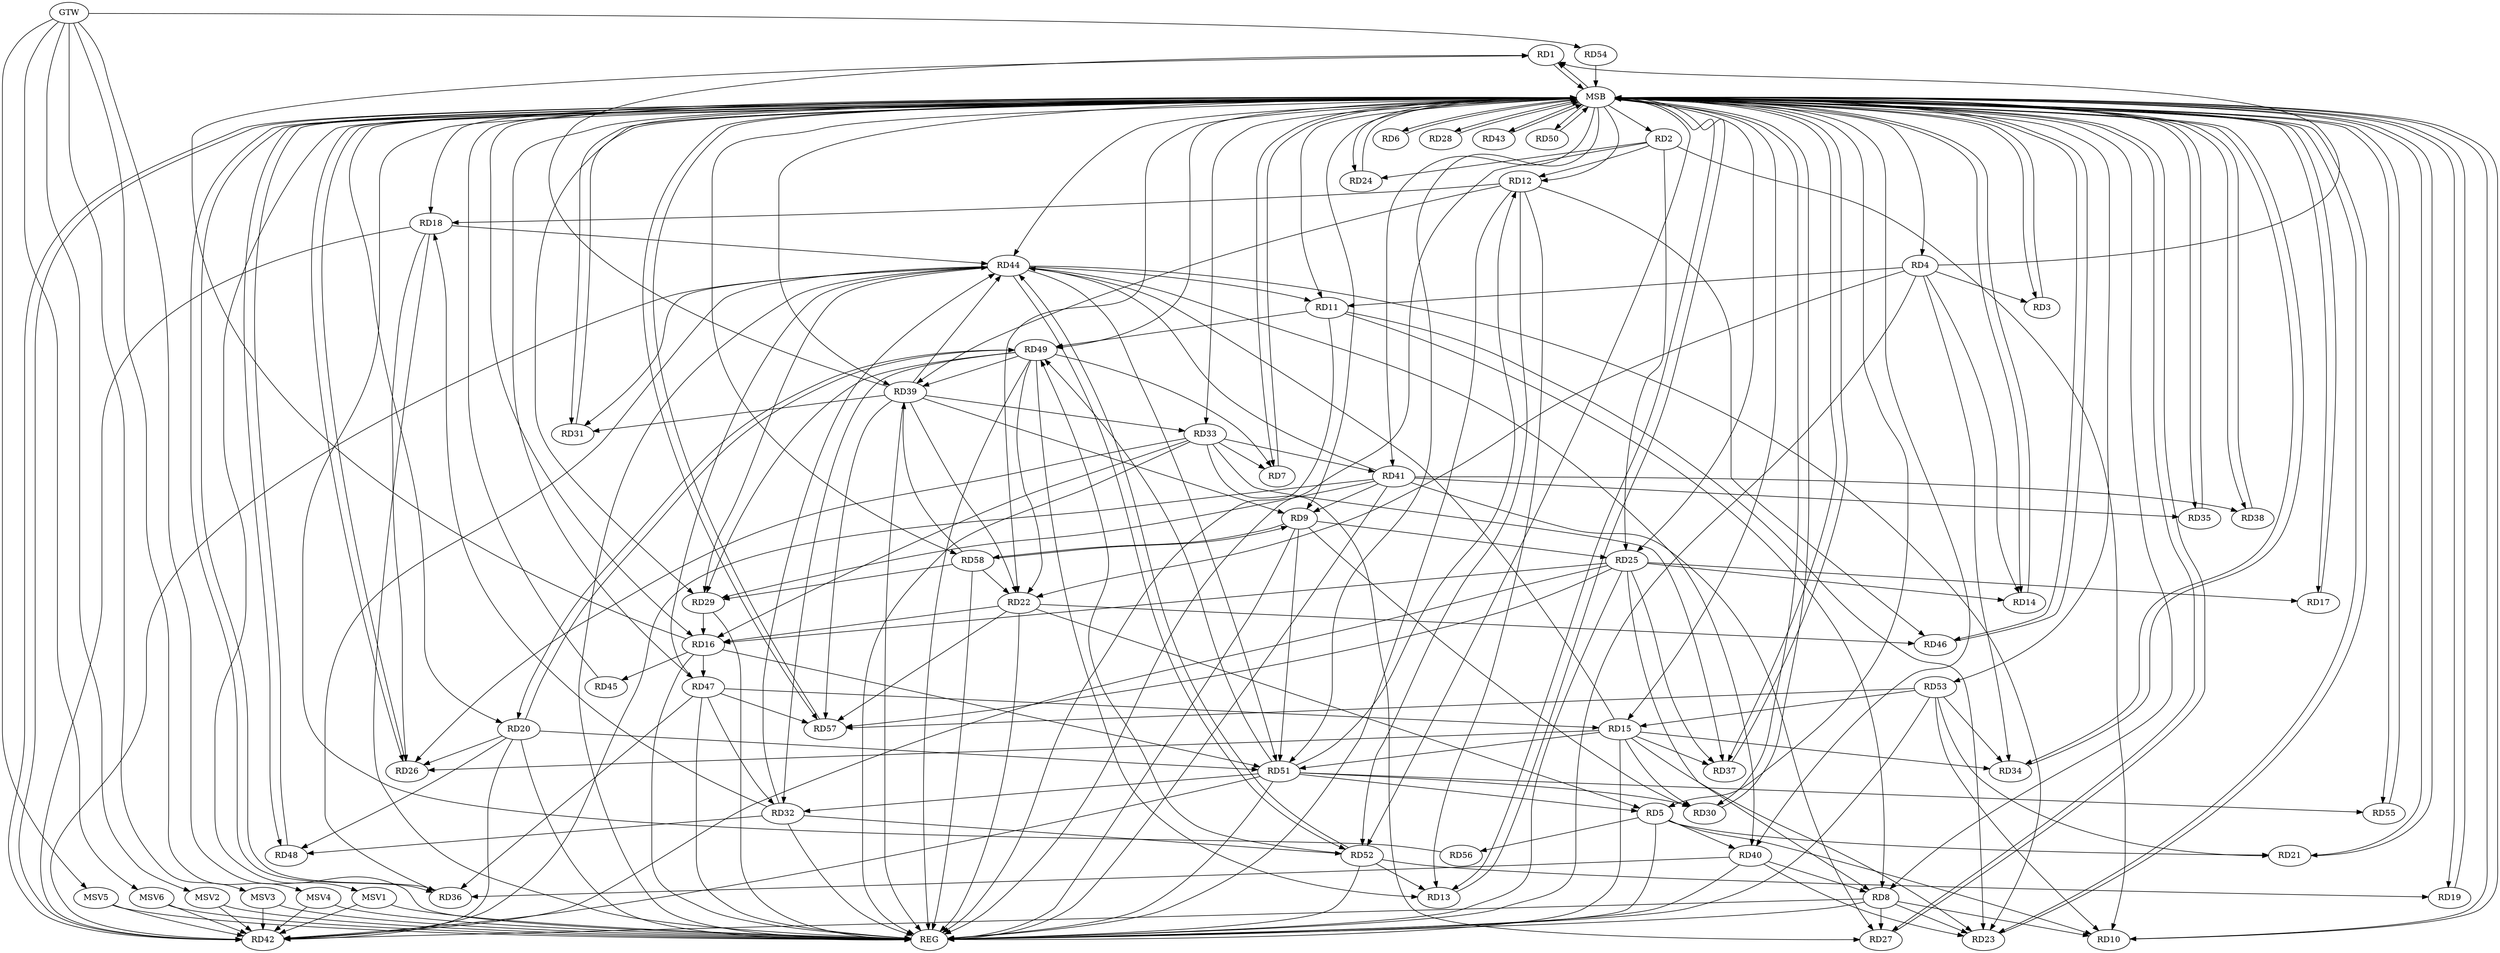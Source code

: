 strict digraph G {
  RD1 [ label="RD1" ];
  RD2 [ label="RD2" ];
  RD3 [ label="RD3" ];
  RD4 [ label="RD4" ];
  RD5 [ label="RD5" ];
  RD6 [ label="RD6" ];
  RD7 [ label="RD7" ];
  RD8 [ label="RD8" ];
  RD9 [ label="RD9" ];
  RD10 [ label="RD10" ];
  RD11 [ label="RD11" ];
  RD12 [ label="RD12" ];
  RD13 [ label="RD13" ];
  RD14 [ label="RD14" ];
  RD15 [ label="RD15" ];
  RD16 [ label="RD16" ];
  RD17 [ label="RD17" ];
  RD18 [ label="RD18" ];
  RD19 [ label="RD19" ];
  RD20 [ label="RD20" ];
  RD21 [ label="RD21" ];
  RD22 [ label="RD22" ];
  RD23 [ label="RD23" ];
  RD24 [ label="RD24" ];
  RD25 [ label="RD25" ];
  RD26 [ label="RD26" ];
  RD27 [ label="RD27" ];
  RD28 [ label="RD28" ];
  RD29 [ label="RD29" ];
  RD30 [ label="RD30" ];
  RD31 [ label="RD31" ];
  RD32 [ label="RD32" ];
  RD33 [ label="RD33" ];
  RD34 [ label="RD34" ];
  RD35 [ label="RD35" ];
  RD36 [ label="RD36" ];
  RD37 [ label="RD37" ];
  RD38 [ label="RD38" ];
  RD39 [ label="RD39" ];
  RD40 [ label="RD40" ];
  RD41 [ label="RD41" ];
  RD42 [ label="RD42" ];
  RD43 [ label="RD43" ];
  RD44 [ label="RD44" ];
  RD45 [ label="RD45" ];
  RD46 [ label="RD46" ];
  RD47 [ label="RD47" ];
  RD48 [ label="RD48" ];
  RD49 [ label="RD49" ];
  RD50 [ label="RD50" ];
  RD51 [ label="RD51" ];
  RD52 [ label="RD52" ];
  RD53 [ label="RD53" ];
  RD54 [ label="RD54" ];
  RD55 [ label="RD55" ];
  RD56 [ label="RD56" ];
  RD57 [ label="RD57" ];
  RD58 [ label="RD58" ];
  GTW [ label="GTW" ];
  REG [ label="REG" ];
  MSB [ label="MSB" ];
  MSV1 [ label="MSV1" ];
  MSV2 [ label="MSV2" ];
  MSV3 [ label="MSV3" ];
  MSV4 [ label="MSV4" ];
  MSV5 [ label="MSV5" ];
  MSV6 [ label="MSV6" ];
  RD4 -> RD1;
  RD16 -> RD1;
  RD39 -> RD1;
  RD2 -> RD10;
  RD2 -> RD12;
  RD2 -> RD24;
  RD2 -> RD25;
  RD4 -> RD3;
  RD4 -> RD11;
  RD4 -> RD14;
  RD4 -> RD22;
  RD4 -> RD34;
  RD5 -> RD10;
  RD5 -> RD21;
  RD22 -> RD5;
  RD5 -> RD40;
  RD51 -> RD5;
  RD5 -> RD56;
  RD33 -> RD7;
  RD49 -> RD7;
  RD8 -> RD10;
  RD11 -> RD8;
  RD8 -> RD23;
  RD25 -> RD8;
  RD8 -> RD27;
  RD40 -> RD8;
  RD8 -> RD42;
  RD9 -> RD25;
  RD9 -> RD30;
  RD39 -> RD9;
  RD41 -> RD9;
  RD9 -> RD51;
  RD9 -> RD58;
  RD58 -> RD9;
  RD53 -> RD10;
  RD11 -> RD23;
  RD44 -> RD11;
  RD11 -> RD49;
  RD12 -> RD13;
  RD12 -> RD18;
  RD12 -> RD39;
  RD12 -> RD46;
  RD51 -> RD12;
  RD12 -> RD52;
  RD49 -> RD13;
  RD52 -> RD13;
  RD25 -> RD14;
  RD15 -> RD23;
  RD15 -> RD26;
  RD15 -> RD30;
  RD15 -> RD34;
  RD15 -> RD37;
  RD15 -> RD44;
  RD47 -> RD15;
  RD15 -> RD51;
  RD53 -> RD15;
  RD22 -> RD16;
  RD25 -> RD16;
  RD29 -> RD16;
  RD33 -> RD16;
  RD16 -> RD45;
  RD16 -> RD47;
  RD16 -> RD51;
  RD25 -> RD17;
  RD18 -> RD26;
  RD32 -> RD18;
  RD18 -> RD42;
  RD18 -> RD44;
  RD52 -> RD19;
  RD20 -> RD26;
  RD20 -> RD42;
  RD20 -> RD48;
  RD20 -> RD49;
  RD49 -> RD20;
  RD20 -> RD51;
  RD53 -> RD21;
  RD39 -> RD22;
  RD22 -> RD46;
  RD49 -> RD22;
  RD22 -> RD57;
  RD58 -> RD22;
  RD40 -> RD23;
  RD44 -> RD23;
  RD25 -> RD37;
  RD25 -> RD42;
  RD25 -> RD57;
  RD33 -> RD26;
  RD33 -> RD27;
  RD41 -> RD27;
  RD41 -> RD29;
  RD44 -> RD29;
  RD49 -> RD29;
  RD58 -> RD29;
  RD51 -> RD30;
  RD39 -> RD31;
  RD44 -> RD31;
  RD32 -> RD44;
  RD47 -> RD32;
  RD32 -> RD48;
  RD49 -> RD32;
  RD51 -> RD32;
  RD32 -> RD52;
  RD33 -> RD37;
  RD39 -> RD33;
  RD33 -> RD41;
  RD53 -> RD34;
  RD41 -> RD35;
  RD40 -> RD36;
  RD44 -> RD36;
  RD47 -> RD36;
  RD41 -> RD38;
  RD39 -> RD44;
  RD49 -> RD39;
  RD39 -> RD57;
  RD58 -> RD39;
  RD44 -> RD40;
  RD41 -> RD42;
  RD41 -> RD44;
  RD44 -> RD42;
  RD51 -> RD42;
  RD47 -> RD44;
  RD44 -> RD51;
  RD44 -> RD52;
  RD52 -> RD44;
  RD47 -> RD57;
  RD51 -> RD49;
  RD52 -> RD49;
  RD51 -> RD55;
  RD53 -> RD57;
  GTW -> RD54;
  RD2 -> REG;
  RD4 -> REG;
  RD5 -> REG;
  RD8 -> REG;
  RD9 -> REG;
  RD11 -> REG;
  RD12 -> REG;
  RD15 -> REG;
  RD16 -> REG;
  RD18 -> REG;
  RD20 -> REG;
  RD22 -> REG;
  RD25 -> REG;
  RD29 -> REG;
  RD32 -> REG;
  RD33 -> REG;
  RD39 -> REG;
  RD40 -> REG;
  RD41 -> REG;
  RD44 -> REG;
  RD47 -> REG;
  RD49 -> REG;
  RD51 -> REG;
  RD52 -> REG;
  RD53 -> REG;
  RD58 -> REG;
  RD1 -> MSB;
  MSB -> RD15;
  MSB -> RD19;
  MSB -> RD38;
  MSB -> RD42;
  MSB -> RD44;
  MSB -> RD50;
  MSB -> REG;
  RD3 -> MSB;
  MSB -> RD18;
  MSB -> RD21;
  MSB -> RD35;
  MSB -> RD48;
  RD6 -> MSB;
  MSB -> RD4;
  MSB -> RD9;
  MSB -> RD11;
  MSB -> RD37;
  MSB -> RD46;
  MSB -> RD47;
  MSB -> RD58;
  RD7 -> MSB;
  MSB -> RD36;
  MSB -> RD40;
  MSB -> RD49;
  RD10 -> MSB;
  MSB -> RD25;
  RD13 -> MSB;
  RD14 -> MSB;
  MSB -> RD7;
  MSB -> RD10;
  MSB -> RD51;
  MSB -> RD55;
  RD17 -> MSB;
  MSB -> RD2;
  MSB -> RD12;
  MSB -> RD14;
  MSB -> RD43;
  RD19 -> MSB;
  MSB -> RD1;
  MSB -> RD5;
  MSB -> RD6;
  MSB -> RD30;
  MSB -> RD33;
  RD21 -> MSB;
  MSB -> RD17;
  MSB -> RD28;
  MSB -> RD29;
  MSB -> RD57;
  RD23 -> MSB;
  MSB -> RD26;
  MSB -> RD52;
  RD24 -> MSB;
  MSB -> RD3;
  RD26 -> MSB;
  MSB -> RD13;
  MSB -> RD24;
  MSB -> RD27;
  RD27 -> MSB;
  RD28 -> MSB;
  MSB -> RD16;
  MSB -> RD20;
  RD30 -> MSB;
  RD31 -> MSB;
  RD34 -> MSB;
  RD35 -> MSB;
  MSB -> RD22;
  RD36 -> MSB;
  MSB -> RD23;
  MSB -> RD39;
  RD37 -> MSB;
  MSB -> RD8;
  MSB -> RD34;
  RD38 -> MSB;
  RD42 -> MSB;
  RD43 -> MSB;
  MSB -> RD31;
  RD45 -> MSB;
  MSB -> RD53;
  RD46 -> MSB;
  RD48 -> MSB;
  RD50 -> MSB;
  RD54 -> MSB;
  RD55 -> MSB;
  MSB -> RD41;
  RD56 -> MSB;
  RD57 -> MSB;
  MSV1 -> RD42;
  MSV2 -> RD42;
  GTW -> MSV1;
  MSV1 -> REG;
  GTW -> MSV2;
  MSV2 -> REG;
  MSV3 -> RD42;
  MSV4 -> RD42;
  MSV5 -> RD42;
  MSV6 -> RD42;
  GTW -> MSV3;
  MSV3 -> REG;
  GTW -> MSV4;
  MSV4 -> REG;
  GTW -> MSV5;
  MSV5 -> REG;
  GTW -> MSV6;
  MSV6 -> REG;
}

